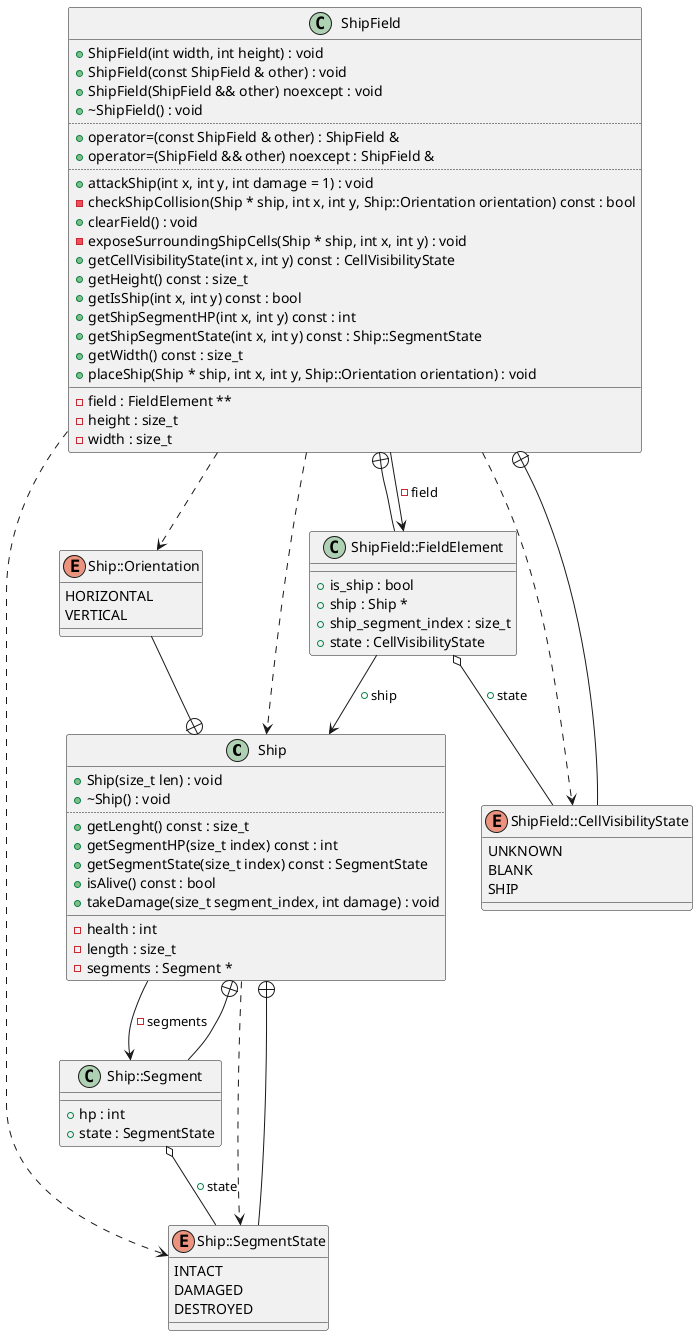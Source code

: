 @startuml
class "Ship" as C_0014529657433315016423
class C_0014529657433315016423 {
+Ship(size_t len) : void
+~Ship() : void
..
+getLenght() const : size_t
+getSegmentHP(size_t index) const : int
+getSegmentState(size_t index) const : SegmentState
+isAlive() const : bool
+takeDamage(size_t segment_index, int damage) : void
__
-health : int
-length : size_t
-segments : Segment *
}
enum "Ship::SegmentState" as C_0016593760204207859148
enum C_0016593760204207859148 {
INTACT
DAMAGED
DESTROYED
}
enum "Ship::Orientation" as C_0015200704647938469073
enum C_0015200704647938469073 {
HORIZONTAL
VERTICAL
}
class "Ship::Segment" as C_0000674658759292391449
class C_0000674658759292391449 {
__
+hp : int
+state : SegmentState
}
class "ShipField" as C_0003843296779074973901
class C_0003843296779074973901 {
+ShipField(int width, int height) : void
+ShipField(const ShipField & other) : void
+ShipField(ShipField && other) noexcept : void
+~ShipField() : void
..
+operator=(const ShipField & other) : ShipField &
+operator=(ShipField && other) noexcept : ShipField &
..
+attackShip(int x, int y, int damage = 1) : void
-checkShipCollision(Ship * ship, int x, int y, Ship::Orientation orientation) const : bool
+clearField() : void
-exposeSurroundingShipCells(Ship * ship, int x, int y) : void
+getCellVisibilityState(int x, int y) const : CellVisibilityState
+getHeight() const : size_t
+getIsShip(int x, int y) const : bool
+getShipSegmentHP(int x, int y) const : int
+getShipSegmentState(int x, int y) const : Ship::SegmentState
+getWidth() const : size_t
+placeShip(Ship * ship, int x, int y, Ship::Orientation orientation) : void
__
-field : FieldElement **
-height : size_t
-width : size_t
}
enum "ShipField::CellVisibilityState" as C_0014337503322603405869
enum C_0014337503322603405869 {
UNKNOWN
BLANK
SHIP
}
class "ShipField::FieldElement" as C_0000316359785794417378
class C_0000316359785794417378 {
__
+is_ship : bool
+ship : Ship *
+ship_segment_index : size_t
+state : CellVisibilityState
}
C_0014529657433315016423 ..> C_0016593760204207859148
C_0014529657433315016423 --> C_0000674658759292391449 : -segments
C_0016593760204207859148 --+ C_0014529657433315016423
C_0015200704647938469073 --+ C_0014529657433315016423
C_0000674658759292391449 --+ C_0014529657433315016423
C_0000674658759292391449 o-- C_0016593760204207859148 : +state
C_0003843296779074973901 ..> C_0014529657433315016423
C_0003843296779074973901 ..> C_0015200704647938469073
C_0003843296779074973901 ..> C_0014337503322603405869
C_0003843296779074973901 ..> C_0016593760204207859148
C_0003843296779074973901 --> C_0000316359785794417378 : -field
C_0014337503322603405869 --+ C_0003843296779074973901
C_0000316359785794417378 --+ C_0003843296779074973901
C_0000316359785794417378 o-- C_0014337503322603405869 : +state
C_0000316359785794417378 --> C_0014529657433315016423 : +ship

'Generated with clang-uml, version 0.5.5
'LLVM version clang version 18.1.8
@enduml
